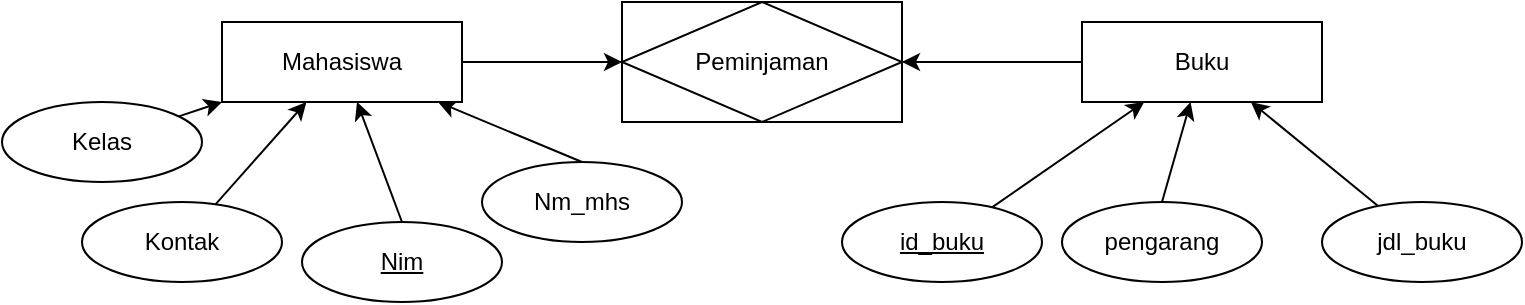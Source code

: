 <mxfile version="24.7.10">
  <diagram id="R2lEEEUBdFMjLlhIrx00" name="Page-1">
    <mxGraphModel dx="1313" dy="653" grid="1" gridSize="10" guides="1" tooltips="1" connect="1" arrows="1" fold="1" page="1" pageScale="1" pageWidth="850" pageHeight="1100" background="none" math="0" shadow="0" extFonts="Permanent Marker^https://fonts.googleapis.com/css?family=Permanent+Marker">
      <root>
        <mxCell id="0" />
        <mxCell id="1" parent="0" />
        <mxCell id="tOP477P7LH4cQaee4SS8-3" style="rounded=0;orthogonalLoop=1;jettySize=auto;html=1;entryX=0.5;entryY=0;entryDx=0;entryDy=0;endArrow=none;endFill=0;startArrow=classic;startFill=1;" edge="1" parent="1" source="tOP477P7LH4cQaee4SS8-1" target="tOP477P7LH4cQaee4SS8-2">
          <mxGeometry relative="1" as="geometry" />
        </mxCell>
        <mxCell id="tOP477P7LH4cQaee4SS8-6" style="rounded=0;orthogonalLoop=1;jettySize=auto;html=1;entryX=0.5;entryY=0;entryDx=0;entryDy=0;endArrow=none;endFill=0;startArrow=classic;startFill=1;" edge="1" parent="1" source="tOP477P7LH4cQaee4SS8-1" target="tOP477P7LH4cQaee4SS8-5">
          <mxGeometry relative="1" as="geometry" />
        </mxCell>
        <mxCell id="tOP477P7LH4cQaee4SS8-8" style="rounded=0;orthogonalLoop=1;jettySize=auto;html=1;endArrow=none;endFill=0;startArrow=classic;startFill=1;" edge="1" parent="1" source="tOP477P7LH4cQaee4SS8-1" target="tOP477P7LH4cQaee4SS8-7">
          <mxGeometry relative="1" as="geometry" />
        </mxCell>
        <mxCell id="tOP477P7LH4cQaee4SS8-34" style="edgeStyle=orthogonalEdgeStyle;rounded=0;orthogonalLoop=1;jettySize=auto;html=1;" edge="1" parent="1" source="tOP477P7LH4cQaee4SS8-1" target="tOP477P7LH4cQaee4SS8-31">
          <mxGeometry relative="1" as="geometry" />
        </mxCell>
        <mxCell id="tOP477P7LH4cQaee4SS8-1" value="Mahasiswa" style="whiteSpace=wrap;html=1;align=center;" vertex="1" parent="1">
          <mxGeometry x="130" y="200" width="120" height="40" as="geometry" />
        </mxCell>
        <mxCell id="tOP477P7LH4cQaee4SS8-2" value="&lt;u&gt;Nim&lt;/u&gt;" style="ellipse;whiteSpace=wrap;html=1;align=center;" vertex="1" parent="1">
          <mxGeometry x="170" y="300" width="100" height="40" as="geometry" />
        </mxCell>
        <mxCell id="tOP477P7LH4cQaee4SS8-5" value="Nm_mhs" style="ellipse;whiteSpace=wrap;html=1;align=center;" vertex="1" parent="1">
          <mxGeometry x="260" y="270" width="100" height="40" as="geometry" />
        </mxCell>
        <mxCell id="tOP477P7LH4cQaee4SS8-7" value="Kontak" style="ellipse;whiteSpace=wrap;html=1;align=center;" vertex="1" parent="1">
          <mxGeometry x="60" y="290" width="100" height="40" as="geometry" />
        </mxCell>
        <mxCell id="tOP477P7LH4cQaee4SS8-19" style="rounded=0;orthogonalLoop=1;jettySize=auto;html=1;endArrow=none;endFill=0;startArrow=classic;startFill=1;" edge="1" target="tOP477P7LH4cQaee4SS8-20" parent="1" source="tOP477P7LH4cQaee4SS8-1">
          <mxGeometry relative="1" as="geometry">
            <mxPoint x="300" y="150" as="sourcePoint" />
          </mxGeometry>
        </mxCell>
        <mxCell id="tOP477P7LH4cQaee4SS8-20" value="Kelas" style="ellipse;whiteSpace=wrap;html=1;align=center;" vertex="1" parent="1">
          <mxGeometry x="20" y="240" width="100" height="40" as="geometry" />
        </mxCell>
        <mxCell id="tOP477P7LH4cQaee4SS8-23" style="rounded=0;orthogonalLoop=1;jettySize=auto;html=1;entryX=0.5;entryY=0;entryDx=0;entryDy=0;endArrow=none;endFill=0;startArrow=classic;startFill=1;" edge="1" source="tOP477P7LH4cQaee4SS8-25" target="tOP477P7LH4cQaee4SS8-27" parent="1">
          <mxGeometry relative="1" as="geometry" />
        </mxCell>
        <mxCell id="tOP477P7LH4cQaee4SS8-24" style="rounded=0;orthogonalLoop=1;jettySize=auto;html=1;endArrow=none;endFill=0;startArrow=classic;startFill=1;" edge="1" source="tOP477P7LH4cQaee4SS8-25" target="tOP477P7LH4cQaee4SS8-28" parent="1">
          <mxGeometry relative="1" as="geometry" />
        </mxCell>
        <mxCell id="tOP477P7LH4cQaee4SS8-36" style="edgeStyle=orthogonalEdgeStyle;rounded=0;orthogonalLoop=1;jettySize=auto;html=1;" edge="1" parent="1" source="tOP477P7LH4cQaee4SS8-25" target="tOP477P7LH4cQaee4SS8-31">
          <mxGeometry relative="1" as="geometry" />
        </mxCell>
        <mxCell id="tOP477P7LH4cQaee4SS8-25" value="Buku" style="whiteSpace=wrap;html=1;align=center;" vertex="1" parent="1">
          <mxGeometry x="560" y="200" width="120" height="40" as="geometry" />
        </mxCell>
        <mxCell id="tOP477P7LH4cQaee4SS8-27" value="pengarang" style="ellipse;whiteSpace=wrap;html=1;align=center;" vertex="1" parent="1">
          <mxGeometry x="550" y="290" width="100" height="40" as="geometry" />
        </mxCell>
        <mxCell id="tOP477P7LH4cQaee4SS8-28" value="jdl_buku" style="ellipse;whiteSpace=wrap;html=1;align=center;" vertex="1" parent="1">
          <mxGeometry x="680" y="290" width="100" height="40" as="geometry" />
        </mxCell>
        <mxCell id="tOP477P7LH4cQaee4SS8-29" style="rounded=0;orthogonalLoop=1;jettySize=auto;html=1;endArrow=none;endFill=0;startArrow=classic;startFill=1;" edge="1" source="tOP477P7LH4cQaee4SS8-25" target="tOP477P7LH4cQaee4SS8-30" parent="1">
          <mxGeometry relative="1" as="geometry">
            <mxPoint x="730" y="150" as="sourcePoint" />
          </mxGeometry>
        </mxCell>
        <mxCell id="tOP477P7LH4cQaee4SS8-30" value="&lt;u&gt;id_buku&lt;/u&gt;" style="ellipse;whiteSpace=wrap;html=1;align=center;" vertex="1" parent="1">
          <mxGeometry x="440" y="290" width="100" height="40" as="geometry" />
        </mxCell>
        <mxCell id="tOP477P7LH4cQaee4SS8-31" value="Peminjaman" style="shape=associativeEntity;whiteSpace=wrap;html=1;align=center;" vertex="1" parent="1">
          <mxGeometry x="330" y="190" width="140" height="60" as="geometry" />
        </mxCell>
      </root>
    </mxGraphModel>
  </diagram>
</mxfile>
